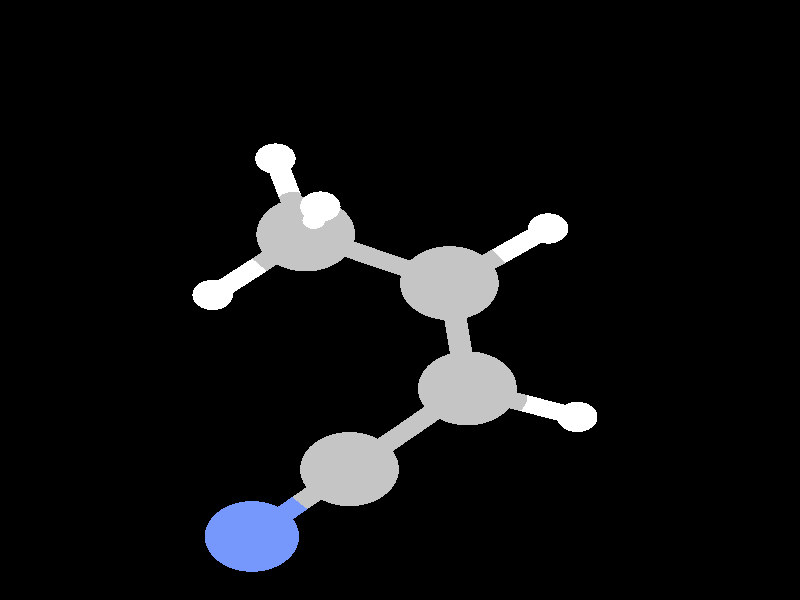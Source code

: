 #include "colors.inc"
#include "finish.inc"

global_settings {assumed_gamma 1 max_trace_level 6}
background {color White transmit 1.0}
camera {orthographic
  right -7.13*x up 7.13*y
  direction 1.00*z
  location <0,0,50.00> look_at <0,0,0>}


light_source {<  2.00,   3.00,  40.00> color White
  area_light <0.70, 0, 0>, <0, 0.70, 0>, 3, 3
  adaptive 1 jitter}
// no fog
#declare simple = finish {phong 0.7}
#declare pale = finish {ambient 0.5 diffuse 0.85 roughness 0.001 specular 0.200 }
#declare intermediate = finish {ambient 0.3 diffuse 0.6 specular 0.1 roughness 0.04}
#declare vmd = finish {ambient 0.0 diffuse 0.65 phong 0.1 phong_size 40.0 specular 0.5 }
#declare jmol = finish {ambient 0.2 diffuse 0.6 specular 1 roughness 0.001 metallic}
#declare ase2 = finish {ambient 0.05 brilliance 3 diffuse 0.6 metallic specular 0.7 roughness 0.04 reflection 0.15}
#declare ase3 = finish {ambient 0.15 brilliance 2 diffuse 0.6 metallic specular 1.0 roughness 0.001 reflection 0.0}
#declare glass = finish {ambient 0.05 diffuse 0.3 specular 1.0 roughness 0.001}
#declare glass2 = finish {ambient 0.01 diffuse 0.3 specular 1.0 reflection 0.25 roughness 0.001}
#declare Rcell = 0.070;
#declare Rbond = 0.100;

#macro atom(LOC, R, COL, TRANS, FIN)
  sphere{LOC, R texture{pigment{color COL transmit TRANS} finish{FIN}}}
#end
#macro constrain(LOC, R, COL, TRANS FIN)
union{torus{R, Rcell rotate 45*z texture{pigment{color COL transmit TRANS} finish{FIN}}}
     torus{R, Rcell rotate -45*z texture{pigment{color COL transmit TRANS} finish{FIN}}}
     translate LOC}
#end

// no cell vertices
atom(< -1.32,  -2.81,  -2.20>, 0.42, rgb <0.18, 0.31, 0.97>, 0.0, ase3) // #0
atom(< -0.45,  -2.01,  -2.13>, 0.44, rgb <0.56, 0.56, 0.56>, 0.0, ase3) // #1
atom(<  0.60,  -1.05,  -2.06>, 0.44, rgb <0.56, 0.56, 0.56>, 0.0, ase3) // #2
atom(< -0.84,   0.78,  -1.05>, 0.44, rgb <0.56, 0.56, 0.56>, 0.0, ase3) // #3
atom(<  0.44,   0.20,  -1.57>, 0.44, rgb <0.56, 0.56, 0.56>, 0.0, ase3) // #4
atom(<  1.32,   0.85,  -1.56>, 0.18, rgb <1.00, 1.00, 1.00>, 0.0, ase3) // #5
atom(< -1.67,   0.06,  -1.10>, 0.18, rgb <1.00, 1.00, 1.00>, 0.0, ase3) // #6
atom(< -1.11,   1.68,  -1.62>, 0.18, rgb <1.00, 1.00, 1.00>, 0.0, ase3) // #7
atom(< -0.71,   1.11,   0.00>, 0.18, rgb <1.00, 1.00, 1.00>, 0.0, ase3) // #8
atom(<  1.58,  -1.39,  -2.42>, 0.18, rgb <1.00, 1.00, 1.00>, 0.0, ase3) // #9
cylinder {< -1.32,  -2.81,  -2.20>, < -0.89,  -2.41,  -2.17>, Rbond texture{pigment {color rgb <0.18, 0.31, 0.97> transmit 0.0} finish{ase3}}}
cylinder {< -0.45,  -2.01,  -2.13>, < -0.89,  -2.41,  -2.17>, Rbond texture{pigment {color rgb <0.56, 0.56, 0.56> transmit 0.0} finish{ase3}}}
cylinder {< -0.45,  -2.01,  -2.13>, <  0.08,  -1.53,  -2.09>, Rbond texture{pigment {color rgb <0.56, 0.56, 0.56> transmit 0.0} finish{ase3}}}
cylinder {<  0.60,  -1.05,  -2.06>, <  0.08,  -1.53,  -2.09>, Rbond texture{pigment {color rgb <0.56, 0.56, 0.56> transmit 0.0} finish{ase3}}}
cylinder {<  0.60,  -1.05,  -2.06>, <  0.52,  -0.43,  -1.81>, Rbond texture{pigment {color rgb <0.56, 0.56, 0.56> transmit 0.0} finish{ase3}}}
cylinder {<  0.44,   0.20,  -1.57>, <  0.52,  -0.43,  -1.81>, Rbond texture{pigment {color rgb <0.56, 0.56, 0.56> transmit 0.0} finish{ase3}}}
cylinder {<  0.60,  -1.05,  -2.06>, <  1.09,  -1.22,  -2.24>, Rbond texture{pigment {color rgb <0.56, 0.56, 0.56> transmit 0.0} finish{ase3}}}
cylinder {<  1.58,  -1.39,  -2.42>, <  1.09,  -1.22,  -2.24>, Rbond texture{pigment {color rgb <1.00, 1.00, 1.00> transmit 0.0} finish{ase3}}}
cylinder {< -0.84,   0.78,  -1.05>, < -0.20,   0.49,  -1.31>, Rbond texture{pigment {color rgb <0.56, 0.56, 0.56> transmit 0.0} finish{ase3}}}
cylinder {<  0.44,   0.20,  -1.57>, < -0.20,   0.49,  -1.31>, Rbond texture{pigment {color rgb <0.56, 0.56, 0.56> transmit 0.0} finish{ase3}}}
cylinder {< -0.84,   0.78,  -1.05>, < -1.25,   0.42,  -1.07>, Rbond texture{pigment {color rgb <0.56, 0.56, 0.56> transmit 0.0} finish{ase3}}}
cylinder {< -1.67,   0.06,  -1.10>, < -1.25,   0.42,  -1.07>, Rbond texture{pigment {color rgb <1.00, 1.00, 1.00> transmit 0.0} finish{ase3}}}
cylinder {< -0.84,   0.78,  -1.05>, < -0.98,   1.23,  -1.34>, Rbond texture{pigment {color rgb <0.56, 0.56, 0.56> transmit 0.0} finish{ase3}}}
cylinder {< -1.11,   1.68,  -1.62>, < -0.98,   1.23,  -1.34>, Rbond texture{pigment {color rgb <1.00, 1.00, 1.00> transmit 0.0} finish{ase3}}}
cylinder {< -0.84,   0.78,  -1.05>, < -0.77,   0.94,  -0.52>, Rbond texture{pigment {color rgb <0.56, 0.56, 0.56> transmit 0.0} finish{ase3}}}
cylinder {< -0.71,   1.11,   0.00>, < -0.77,   0.94,  -0.52>, Rbond texture{pigment {color rgb <1.00, 1.00, 1.00> transmit 0.0} finish{ase3}}}
cylinder {<  0.44,   0.20,  -1.57>, <  0.88,   0.52,  -1.56>, Rbond texture{pigment {color rgb <0.56, 0.56, 0.56> transmit 0.0} finish{ase3}}}
cylinder {<  1.32,   0.85,  -1.56>, <  0.88,   0.52,  -1.56>, Rbond texture{pigment {color rgb <1.00, 1.00, 1.00> transmit 0.0} finish{ase3}}}
// no constraints
